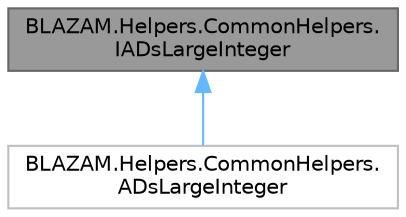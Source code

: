 digraph "BLAZAM.Helpers.CommonHelpers.IADsLargeInteger"
{
 // LATEX_PDF_SIZE
  bgcolor="transparent";
  edge [fontname=Helvetica,fontsize=10,labelfontname=Helvetica,labelfontsize=10];
  node [fontname=Helvetica,fontsize=10,shape=box,height=0.2,width=0.4];
  Node1 [id="Node000001",label="BLAZAM.Helpers.CommonHelpers.\lIADsLargeInteger",height=0.2,width=0.4,color="gray40", fillcolor="grey60", style="filled", fontcolor="black",tooltip=" "];
  Node1 -> Node2 [id="edge1_Node000001_Node000002",dir="back",color="steelblue1",style="solid",tooltip=" "];
  Node2 [id="Node000002",label="BLAZAM.Helpers.CommonHelpers.\lADsLargeInteger",height=0.2,width=0.4,color="grey75", fillcolor="white", style="filled",URL="$class_b_l_a_z_a_m_1_1_helpers_1_1_common_helpers_1_1_a_ds_large_integer.html",tooltip=" "];
}

